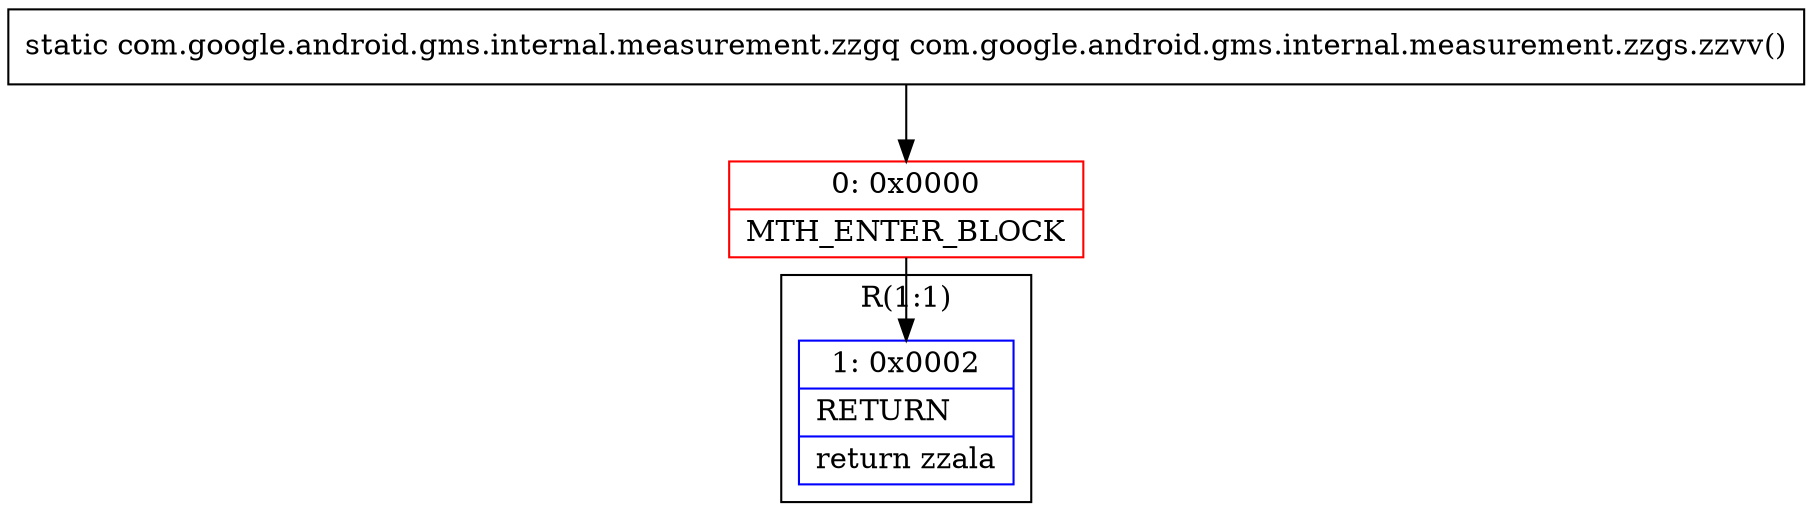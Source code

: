 digraph "CFG forcom.google.android.gms.internal.measurement.zzgs.zzvv()Lcom\/google\/android\/gms\/internal\/measurement\/zzgq;" {
subgraph cluster_Region_2103128066 {
label = "R(1:1)";
node [shape=record,color=blue];
Node_1 [shape=record,label="{1\:\ 0x0002|RETURN\l|return zzala\l}"];
}
Node_0 [shape=record,color=red,label="{0\:\ 0x0000|MTH_ENTER_BLOCK\l}"];
MethodNode[shape=record,label="{static com.google.android.gms.internal.measurement.zzgq com.google.android.gms.internal.measurement.zzgs.zzvv() }"];
MethodNode -> Node_0;
Node_0 -> Node_1;
}

